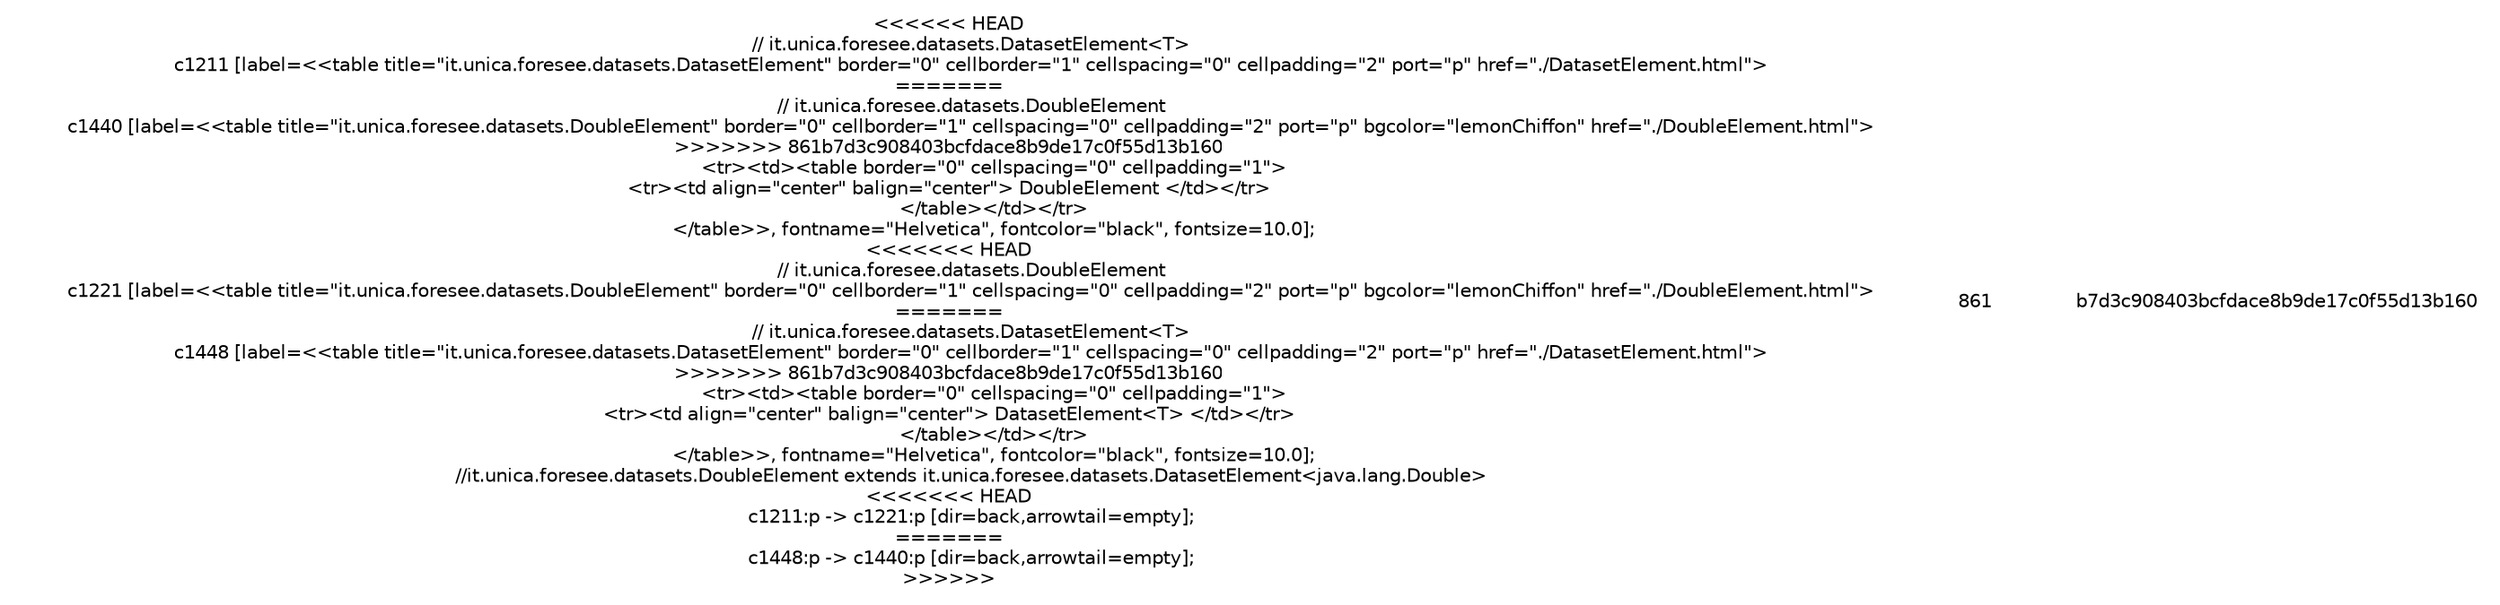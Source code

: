 #!/usr/local/bin/dot
#
# Class diagram 
# Generated by UMLGraph version 5.2 (http://www.umlgraph.org/)
#

digraph G {
	edge [fontname="Helvetica",fontsize=10,labelfontname="Helvetica",labelfontsize=10];
	node [fontname="Helvetica",fontsize=10,shape=plaintext];
	nodesep=0.25;
	ranksep=0.5;
<<<<<<< HEAD
	// it.unica.foresee.datasets.DatasetElement<T>
	c1211 [label=<<table title="it.unica.foresee.datasets.DatasetElement" border="0" cellborder="1" cellspacing="0" cellpadding="2" port="p" href="./DatasetElement.html">
=======
	// it.unica.foresee.datasets.DoubleElement
	c1440 [label=<<table title="it.unica.foresee.datasets.DoubleElement" border="0" cellborder="1" cellspacing="0" cellpadding="2" port="p" bgcolor="lemonChiffon" href="./DoubleElement.html">
>>>>>>> 861b7d3c908403bcfdace8b9de17c0f55d13b160
		<tr><td><table border="0" cellspacing="0" cellpadding="1">
<tr><td align="center" balign="center"> DoubleElement </td></tr>
		</table></td></tr>
		</table>>, fontname="Helvetica", fontcolor="black", fontsize=10.0];
<<<<<<< HEAD
	// it.unica.foresee.datasets.DoubleElement
	c1221 [label=<<table title="it.unica.foresee.datasets.DoubleElement" border="0" cellborder="1" cellspacing="0" cellpadding="2" port="p" bgcolor="lemonChiffon" href="./DoubleElement.html">
=======
	// it.unica.foresee.datasets.DatasetElement<T>
	c1448 [label=<<table title="it.unica.foresee.datasets.DatasetElement" border="0" cellborder="1" cellspacing="0" cellpadding="2" port="p" href="./DatasetElement.html">
>>>>>>> 861b7d3c908403bcfdace8b9de17c0f55d13b160
		<tr><td><table border="0" cellspacing="0" cellpadding="1">
<tr><td align="center" balign="center"> DatasetElement&lt;T&gt; </td></tr>
		</table></td></tr>
		</table>>, fontname="Helvetica", fontcolor="black", fontsize=10.0];
	//it.unica.foresee.datasets.DoubleElement extends it.unica.foresee.datasets.DatasetElement<java.lang.Double>
<<<<<<< HEAD
	c1211:p -> c1221:p [dir=back,arrowtail=empty];
=======
	c1448:p -> c1440:p [dir=back,arrowtail=empty];
>>>>>>> 861b7d3c908403bcfdace8b9de17c0f55d13b160
}

